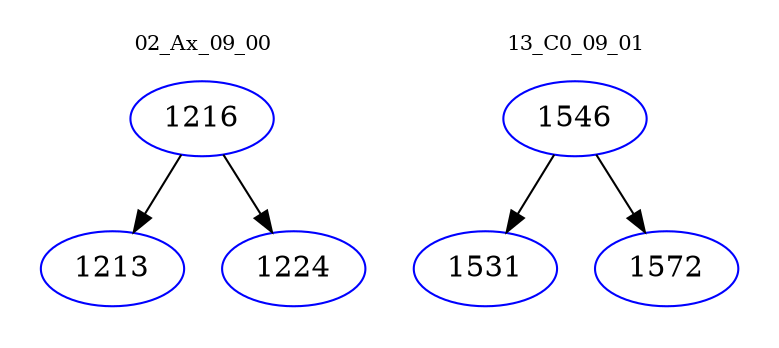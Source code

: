 digraph{
subgraph cluster_0 {
color = white
label = "02_Ax_09_00";
fontsize=10;
T0_1216 [label="1216", color="blue"]
T0_1216 -> T0_1213 [color="black"]
T0_1213 [label="1213", color="blue"]
T0_1216 -> T0_1224 [color="black"]
T0_1224 [label="1224", color="blue"]
}
subgraph cluster_1 {
color = white
label = "13_C0_09_01";
fontsize=10;
T1_1546 [label="1546", color="blue"]
T1_1546 -> T1_1531 [color="black"]
T1_1531 [label="1531", color="blue"]
T1_1546 -> T1_1572 [color="black"]
T1_1572 [label="1572", color="blue"]
}
}
